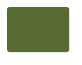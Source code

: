 @startuml

skinparam ClassBackgroundColor #DarkOliveGreen
skinparam ClassFontColor #DarkOliveGreen
skinparam ClassBorderColor #DarkOliveGreen

skinparam ClassStereotypeFontSize 0
skinparam CircledCharacterFontSize 0
skinparam CircledCharacterRadius 0
skinparam ClassBorderThickness 0
skinparam Shadowing false

class Dummy

@enduml